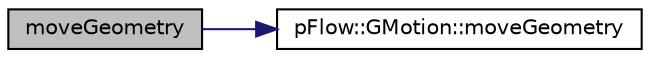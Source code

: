digraph "moveGeometry"
{
 // LATEX_PDF_SIZE
  edge [fontname="Helvetica",fontsize="10",labelfontname="Helvetica",labelfontsize="10"];
  node [fontname="Helvetica",fontsize="10",shape=record];
  rankdir="LR";
  Node1 [label="moveGeometry",height=0.2,width=0.4,color="black", fillcolor="grey75", style="filled", fontcolor="black",tooltip="Move geometry."];
  Node1 -> Node2 [color="midnightblue",fontsize="10",style="solid",fontname="Helvetica"];
  Node2 [label="pFlow::GMotion::moveGeometry",height=0.2,width=0.4,color="black", fillcolor="white", style="filled",URL="$namespacepFlow_1_1GMotion.html#a969e83e5213777ca7cc00589d6069d6a",tooltip=" "];
}
